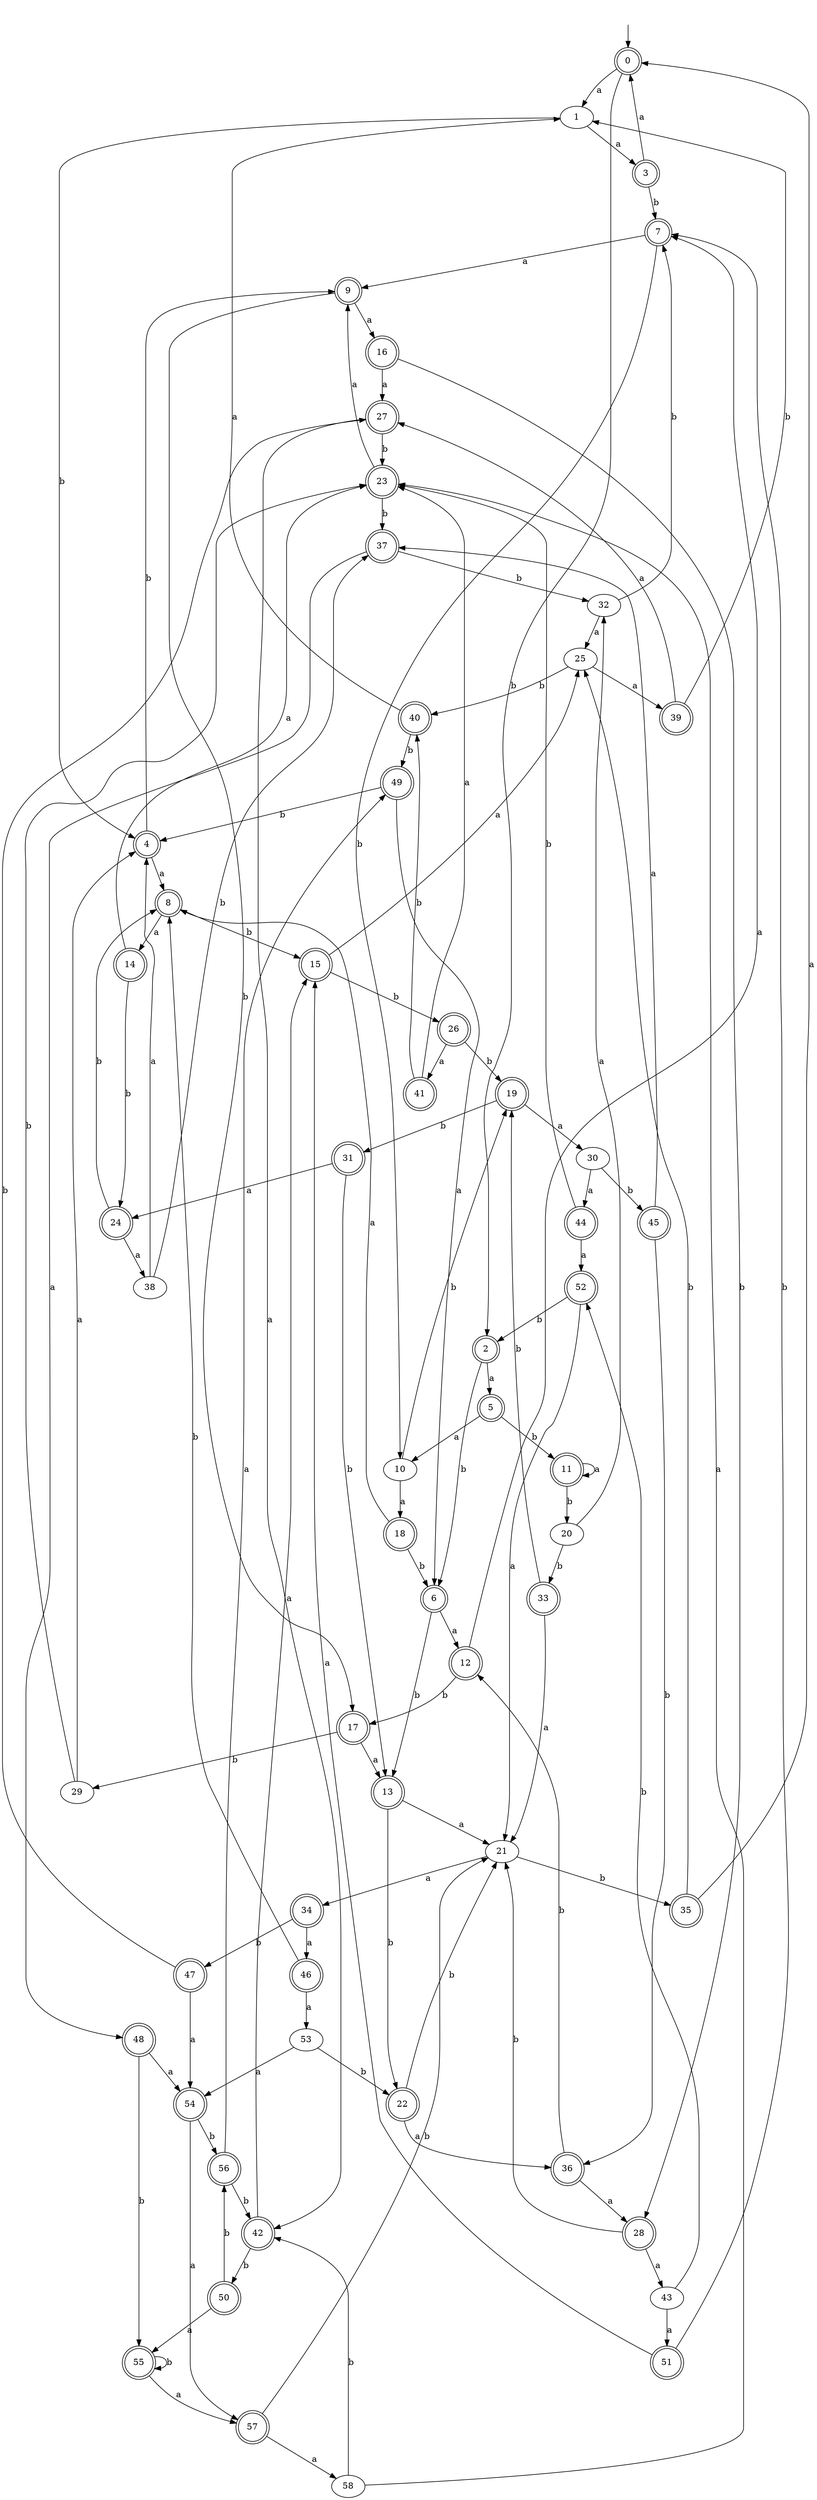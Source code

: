 digraph RandomDFA {
  __start0 [label="", shape=none];
  __start0 -> 0 [label=""];
  0 [shape=circle] [shape=doublecircle]
  0 -> 1 [label="a"]
  0 -> 2 [label="b"]
  1
  1 -> 3 [label="a"]
  1 -> 4 [label="b"]
  2 [shape=doublecircle]
  2 -> 5 [label="a"]
  2 -> 6 [label="b"]
  3 [shape=doublecircle]
  3 -> 0 [label="a"]
  3 -> 7 [label="b"]
  4 [shape=doublecircle]
  4 -> 8 [label="a"]
  4 -> 9 [label="b"]
  5 [shape=doublecircle]
  5 -> 10 [label="a"]
  5 -> 11 [label="b"]
  6 [shape=doublecircle]
  6 -> 12 [label="a"]
  6 -> 13 [label="b"]
  7 [shape=doublecircle]
  7 -> 9 [label="a"]
  7 -> 10 [label="b"]
  8 [shape=doublecircle]
  8 -> 14 [label="a"]
  8 -> 15 [label="b"]
  9 [shape=doublecircle]
  9 -> 16 [label="a"]
  9 -> 17 [label="b"]
  10
  10 -> 18 [label="a"]
  10 -> 19 [label="b"]
  11 [shape=doublecircle]
  11 -> 11 [label="a"]
  11 -> 20 [label="b"]
  12 [shape=doublecircle]
  12 -> 7 [label="a"]
  12 -> 17 [label="b"]
  13 [shape=doublecircle]
  13 -> 21 [label="a"]
  13 -> 22 [label="b"]
  14 [shape=doublecircle]
  14 -> 23 [label="a"]
  14 -> 24 [label="b"]
  15 [shape=doublecircle]
  15 -> 25 [label="a"]
  15 -> 26 [label="b"]
  16 [shape=doublecircle]
  16 -> 27 [label="a"]
  16 -> 28 [label="b"]
  17 [shape=doublecircle]
  17 -> 13 [label="a"]
  17 -> 29 [label="b"]
  18 [shape=doublecircle]
  18 -> 8 [label="a"]
  18 -> 6 [label="b"]
  19 [shape=doublecircle]
  19 -> 30 [label="a"]
  19 -> 31 [label="b"]
  20
  20 -> 32 [label="a"]
  20 -> 33 [label="b"]
  21
  21 -> 34 [label="a"]
  21 -> 35 [label="b"]
  22 [shape=doublecircle]
  22 -> 36 [label="a"]
  22 -> 21 [label="b"]
  23 [shape=doublecircle]
  23 -> 9 [label="a"]
  23 -> 37 [label="b"]
  24 [shape=doublecircle]
  24 -> 38 [label="a"]
  24 -> 8 [label="b"]
  25
  25 -> 39 [label="a"]
  25 -> 40 [label="b"]
  26 [shape=doublecircle]
  26 -> 41 [label="a"]
  26 -> 19 [label="b"]
  27 [shape=doublecircle]
  27 -> 42 [label="a"]
  27 -> 23 [label="b"]
  28 [shape=doublecircle]
  28 -> 43 [label="a"]
  28 -> 21 [label="b"]
  29
  29 -> 4 [label="a"]
  29 -> 23 [label="b"]
  30
  30 -> 44 [label="a"]
  30 -> 45 [label="b"]
  31 [shape=doublecircle]
  31 -> 24 [label="a"]
  31 -> 13 [label="b"]
  32
  32 -> 25 [label="a"]
  32 -> 7 [label="b"]
  33 [shape=doublecircle]
  33 -> 21 [label="a"]
  33 -> 19 [label="b"]
  34 [shape=doublecircle]
  34 -> 46 [label="a"]
  34 -> 47 [label="b"]
  35 [shape=doublecircle]
  35 -> 0 [label="a"]
  35 -> 25 [label="b"]
  36 [shape=doublecircle]
  36 -> 28 [label="a"]
  36 -> 12 [label="b"]
  37 [shape=doublecircle]
  37 -> 48 [label="a"]
  37 -> 32 [label="b"]
  38
  38 -> 4 [label="a"]
  38 -> 37 [label="b"]
  39 [shape=doublecircle]
  39 -> 27 [label="a"]
  39 -> 1 [label="b"]
  40 [shape=doublecircle]
  40 -> 1 [label="a"]
  40 -> 49 [label="b"]
  41 [shape=doublecircle]
  41 -> 23 [label="a"]
  41 -> 40 [label="b"]
  42 [shape=doublecircle]
  42 -> 15 [label="a"]
  42 -> 50 [label="b"]
  43
  43 -> 51 [label="a"]
  43 -> 52 [label="b"]
  44 [shape=doublecircle]
  44 -> 52 [label="a"]
  44 -> 23 [label="b"]
  45 [shape=doublecircle]
  45 -> 37 [label="a"]
  45 -> 36 [label="b"]
  46 [shape=doublecircle]
  46 -> 53 [label="a"]
  46 -> 8 [label="b"]
  47 [shape=doublecircle]
  47 -> 54 [label="a"]
  47 -> 27 [label="b"]
  48 [shape=doublecircle]
  48 -> 54 [label="a"]
  48 -> 55 [label="b"]
  49 [shape=doublecircle]
  49 -> 6 [label="a"]
  49 -> 4 [label="b"]
  50 [shape=doublecircle]
  50 -> 55 [label="a"]
  50 -> 56 [label="b"]
  51 [shape=doublecircle]
  51 -> 15 [label="a"]
  51 -> 7 [label="b"]
  52 [shape=doublecircle]
  52 -> 21 [label="a"]
  52 -> 2 [label="b"]
  53
  53 -> 54 [label="a"]
  53 -> 22 [label="b"]
  54 [shape=doublecircle]
  54 -> 57 [label="a"]
  54 -> 56 [label="b"]
  55 [shape=doublecircle]
  55 -> 57 [label="a"]
  55 -> 55 [label="b"]
  56 [shape=doublecircle]
  56 -> 49 [label="a"]
  56 -> 42 [label="b"]
  57 [shape=doublecircle]
  57 -> 58 [label="a"]
  57 -> 21 [label="b"]
  58
  58 -> 23 [label="a"]
  58 -> 42 [label="b"]
}

